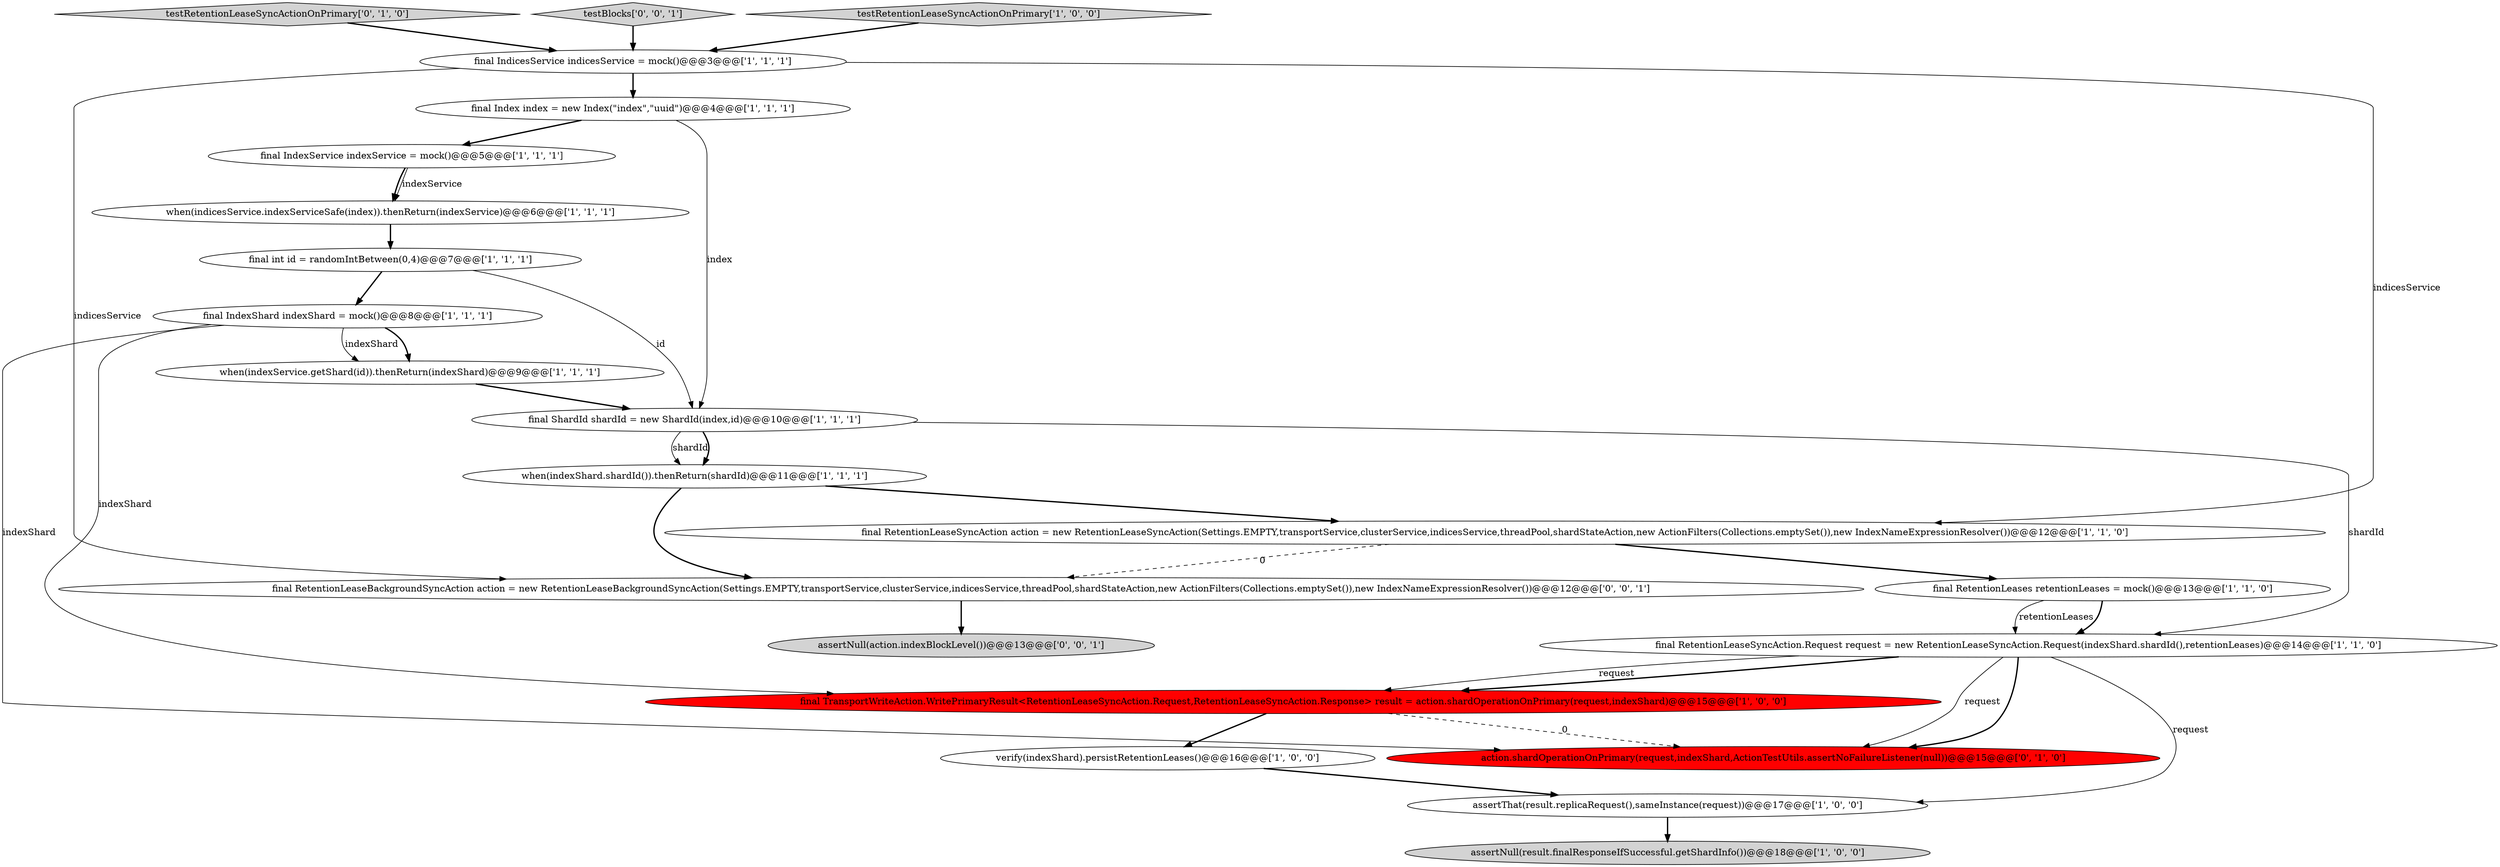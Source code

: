 digraph {
17 [style = filled, label = "action.shardOperationOnPrimary(request,indexShard,ActionTestUtils.assertNoFailureListener(null))@@@15@@@['0', '1', '0']", fillcolor = red, shape = ellipse image = "AAA1AAABBB2BBB"];
9 [style = filled, label = "final int id = randomIntBetween(0,4)@@@7@@@['1', '1', '1']", fillcolor = white, shape = ellipse image = "AAA0AAABBB1BBB"];
7 [style = filled, label = "verify(indexShard).persistRetentionLeases()@@@16@@@['1', '0', '0']", fillcolor = white, shape = ellipse image = "AAA0AAABBB1BBB"];
16 [style = filled, label = "final IndicesService indicesService = mock()@@@3@@@['1', '1', '1']", fillcolor = white, shape = ellipse image = "AAA0AAABBB1BBB"];
8 [style = filled, label = "assertThat(result.replicaRequest(),sameInstance(request))@@@17@@@['1', '0', '0']", fillcolor = white, shape = ellipse image = "AAA0AAABBB1BBB"];
13 [style = filled, label = "final RetentionLeaseSyncAction.Request request = new RetentionLeaseSyncAction.Request(indexShard.shardId(),retentionLeases)@@@14@@@['1', '1', '0']", fillcolor = white, shape = ellipse image = "AAA0AAABBB1BBB"];
18 [style = filled, label = "testRetentionLeaseSyncActionOnPrimary['0', '1', '0']", fillcolor = lightgray, shape = diamond image = "AAA0AAABBB2BBB"];
19 [style = filled, label = "assertNull(action.indexBlockLevel())@@@13@@@['0', '0', '1']", fillcolor = lightgray, shape = ellipse image = "AAA0AAABBB3BBB"];
21 [style = filled, label = "testBlocks['0', '0', '1']", fillcolor = lightgray, shape = diamond image = "AAA0AAABBB3BBB"];
10 [style = filled, label = "when(indexService.getShard(id)).thenReturn(indexShard)@@@9@@@['1', '1', '1']", fillcolor = white, shape = ellipse image = "AAA0AAABBB1BBB"];
5 [style = filled, label = "final Index index = new Index(\"index\",\"uuid\")@@@4@@@['1', '1', '1']", fillcolor = white, shape = ellipse image = "AAA0AAABBB1BBB"];
3 [style = filled, label = "testRetentionLeaseSyncActionOnPrimary['1', '0', '0']", fillcolor = lightgray, shape = diamond image = "AAA0AAABBB1BBB"];
4 [style = filled, label = "final IndexShard indexShard = mock()@@@8@@@['1', '1', '1']", fillcolor = white, shape = ellipse image = "AAA0AAABBB1BBB"];
20 [style = filled, label = "final RetentionLeaseBackgroundSyncAction action = new RetentionLeaseBackgroundSyncAction(Settings.EMPTY,transportService,clusterService,indicesService,threadPool,shardStateAction,new ActionFilters(Collections.emptySet()),new IndexNameExpressionResolver())@@@12@@@['0', '0', '1']", fillcolor = white, shape = ellipse image = "AAA0AAABBB3BBB"];
1 [style = filled, label = "final RetentionLeaseSyncAction action = new RetentionLeaseSyncAction(Settings.EMPTY,transportService,clusterService,indicesService,threadPool,shardStateAction,new ActionFilters(Collections.emptySet()),new IndexNameExpressionResolver())@@@12@@@['1', '1', '0']", fillcolor = white, shape = ellipse image = "AAA0AAABBB1BBB"];
15 [style = filled, label = "final IndexService indexService = mock()@@@5@@@['1', '1', '1']", fillcolor = white, shape = ellipse image = "AAA0AAABBB1BBB"];
6 [style = filled, label = "final ShardId shardId = new ShardId(index,id)@@@10@@@['1', '1', '1']", fillcolor = white, shape = ellipse image = "AAA0AAABBB1BBB"];
11 [style = filled, label = "final RetentionLeases retentionLeases = mock()@@@13@@@['1', '1', '0']", fillcolor = white, shape = ellipse image = "AAA0AAABBB1BBB"];
14 [style = filled, label = "when(indexShard.shardId()).thenReturn(shardId)@@@11@@@['1', '1', '1']", fillcolor = white, shape = ellipse image = "AAA0AAABBB1BBB"];
2 [style = filled, label = "final TransportWriteAction.WritePrimaryResult<RetentionLeaseSyncAction.Request,RetentionLeaseSyncAction.Response> result = action.shardOperationOnPrimary(request,indexShard)@@@15@@@['1', '0', '0']", fillcolor = red, shape = ellipse image = "AAA1AAABBB1BBB"];
0 [style = filled, label = "when(indicesService.indexServiceSafe(index)).thenReturn(indexService)@@@6@@@['1', '1', '1']", fillcolor = white, shape = ellipse image = "AAA0AAABBB1BBB"];
12 [style = filled, label = "assertNull(result.finalResponseIfSuccessful.getShardInfo())@@@18@@@['1', '0', '0']", fillcolor = lightgray, shape = ellipse image = "AAA0AAABBB1BBB"];
4->10 [style = bold, label=""];
0->9 [style = bold, label=""];
13->8 [style = solid, label="request"];
9->6 [style = solid, label="id"];
6->14 [style = solid, label="shardId"];
9->4 [style = bold, label=""];
11->13 [style = solid, label="retentionLeases"];
5->15 [style = bold, label=""];
16->1 [style = solid, label="indicesService"];
4->10 [style = solid, label="indexShard"];
4->17 [style = solid, label="indexShard"];
6->13 [style = solid, label="shardId"];
3->16 [style = bold, label=""];
5->6 [style = solid, label="index"];
7->8 [style = bold, label=""];
2->17 [style = dashed, label="0"];
10->6 [style = bold, label=""];
14->1 [style = bold, label=""];
1->11 [style = bold, label=""];
1->20 [style = dashed, label="0"];
6->14 [style = bold, label=""];
13->2 [style = solid, label="request"];
13->17 [style = bold, label=""];
16->20 [style = solid, label="indicesService"];
4->2 [style = solid, label="indexShard"];
15->0 [style = bold, label=""];
11->13 [style = bold, label=""];
13->17 [style = solid, label="request"];
16->5 [style = bold, label=""];
21->16 [style = bold, label=""];
2->7 [style = bold, label=""];
20->19 [style = bold, label=""];
8->12 [style = bold, label=""];
15->0 [style = solid, label="indexService"];
14->20 [style = bold, label=""];
13->2 [style = bold, label=""];
18->16 [style = bold, label=""];
}
